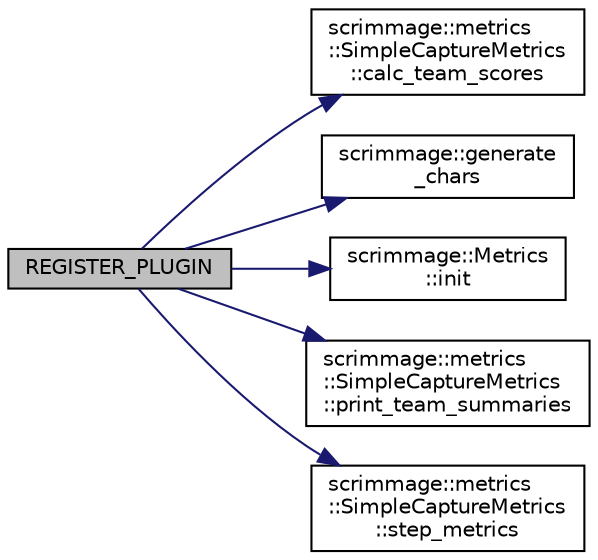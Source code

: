 digraph "REGISTER_PLUGIN"
{
 // LATEX_PDF_SIZE
  edge [fontname="Helvetica",fontsize="10",labelfontname="Helvetica",labelfontsize="10"];
  node [fontname="Helvetica",fontsize="10",shape=record];
  rankdir="LR";
  Node1 [label="REGISTER_PLUGIN",height=0.2,width=0.4,color="black", fillcolor="grey75", style="filled", fontcolor="black",tooltip=" "];
  Node1 -> Node2 [color="midnightblue",fontsize="10",style="solid",fontname="Helvetica"];
  Node2 [label="scrimmage::metrics\l::SimpleCaptureMetrics\l::calc_team_scores",height=0.2,width=0.4,color="black", fillcolor="white", style="filled",URL="$classscrimmage_1_1metrics_1_1SimpleCaptureMetrics.html#a4fc3c5ad65fc36e4da07c0060ff81ebd",tooltip=" "];
  Node1 -> Node3 [color="midnightblue",fontsize="10",style="solid",fontname="Helvetica"];
  Node3 [label="scrimmage::generate\l_chars",height=0.2,width=0.4,color="black", fillcolor="white", style="filled",URL="$namespacescrimmage.html#a57df2ae1aec29a03cc5a26db820ee65a",tooltip=" "];
  Node1 -> Node4 [color="midnightblue",fontsize="10",style="solid",fontname="Helvetica"];
  Node4 [label="scrimmage::Metrics\l::init",height=0.2,width=0.4,color="black", fillcolor="white", style="filled",URL="$classscrimmage_1_1Metrics.html#a82ba11476f39774c8458c6c8b2651b15",tooltip=" "];
  Node1 -> Node5 [color="midnightblue",fontsize="10",style="solid",fontname="Helvetica"];
  Node5 [label="scrimmage::metrics\l::SimpleCaptureMetrics\l::print_team_summaries",height=0.2,width=0.4,color="black", fillcolor="white", style="filled",URL="$classscrimmage_1_1metrics_1_1SimpleCaptureMetrics.html#afacab377705e4cc069b83ff99fc83626",tooltip=" "];
  Node1 -> Node6 [color="midnightblue",fontsize="10",style="solid",fontname="Helvetica"];
  Node6 [label="scrimmage::metrics\l::SimpleCaptureMetrics\l::step_metrics",height=0.2,width=0.4,color="black", fillcolor="white", style="filled",URL="$classscrimmage_1_1metrics_1_1SimpleCaptureMetrics.html#a221491becc8c17f9c575a877e98ddadd",tooltip=" "];
}
